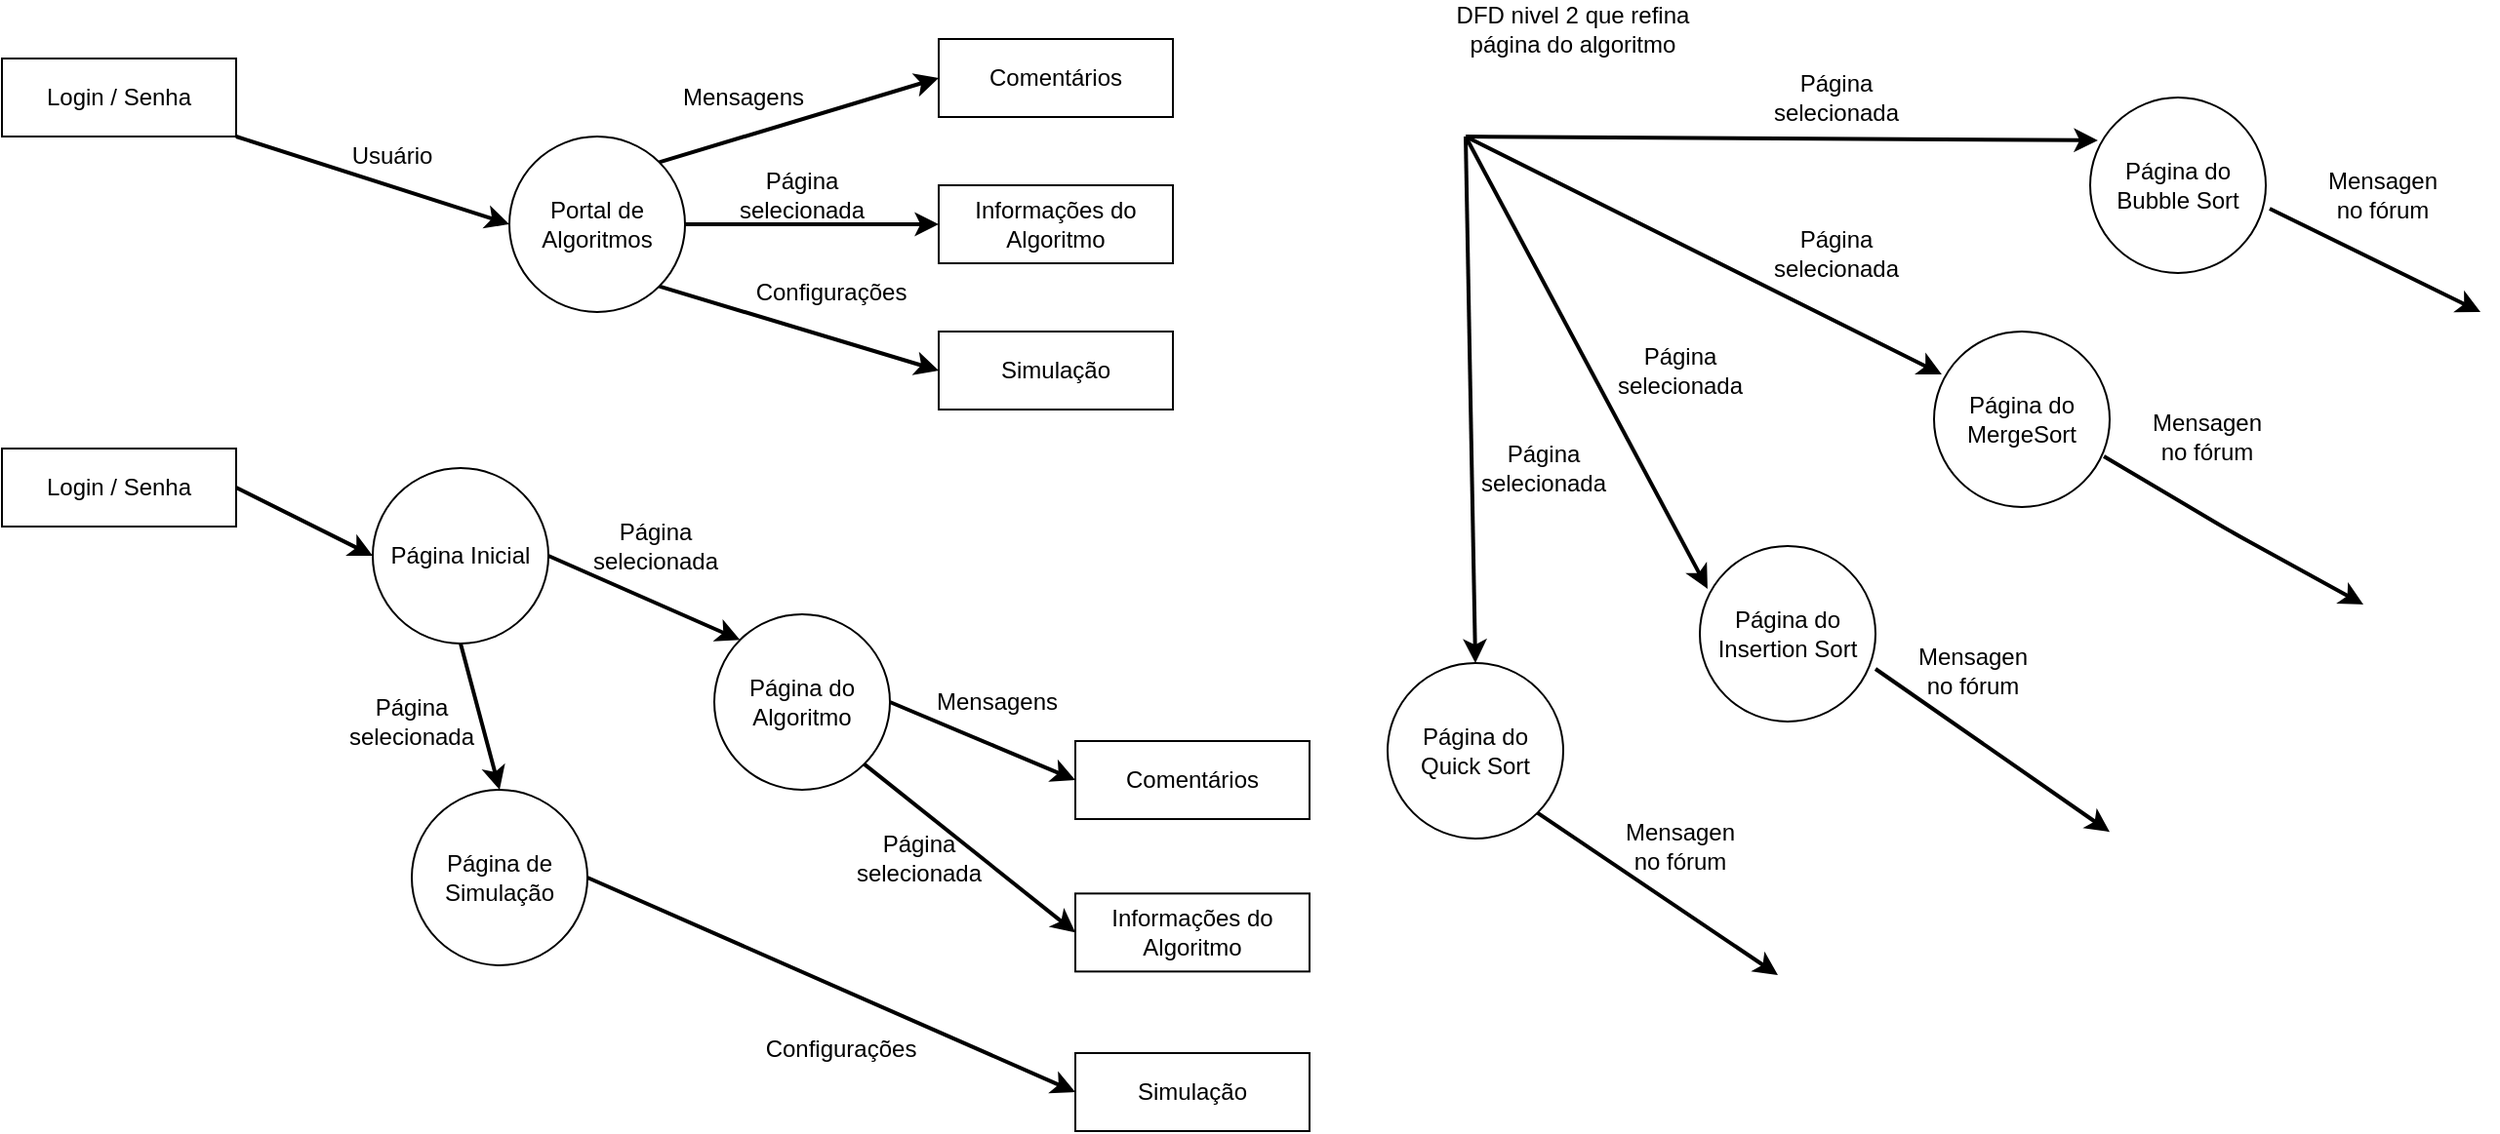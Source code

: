 <mxfile version="12.8.8" type="device"><diagram name="Page-1" id="ad52d381-51e7-2e0d-a935-2d0ddd2fd229"><mxGraphModel dx="1357" dy="805" grid="1" gridSize="10" guides="1" tooltips="1" connect="1" arrows="1" fold="1" page="1" pageScale="1" pageWidth="1100" pageHeight="850" background="#ffffff" math="0" shadow="0"><root><mxCell id="0"/><mxCell id="1" parent="0"/><mxCell id="ruWXJuQPLfbTWaZkBYFi-1" value="&lt;div&gt;Portal de&lt;/div&gt;&lt;div&gt;Algoritmos&lt;br&gt;&lt;/div&gt;" style="ellipse;whiteSpace=wrap;html=1;aspect=fixed;" parent="1" vertex="1"><mxGeometry x="310" y="90" width="90" height="90" as="geometry"/></mxCell><mxCell id="ruWXJuQPLfbTWaZkBYFi-6" value="&lt;div&gt;Informações do &lt;br&gt;&lt;/div&gt;&lt;div&gt;Algoritmo&lt;br&gt;&lt;/div&gt;" style="rounded=0;whiteSpace=wrap;html=1;" parent="1" vertex="1"><mxGeometry x="530" y="115" width="120" height="40" as="geometry"/></mxCell><mxCell id="ruWXJuQPLfbTWaZkBYFi-8" value="Simulação" style="rounded=0;whiteSpace=wrap;html=1;" parent="1" vertex="1"><mxGeometry x="530" y="190" width="120" height="40" as="geometry"/></mxCell><mxCell id="ruWXJuQPLfbTWaZkBYFi-9" value="" style="endArrow=classic;html=1;targetPerimeterSpacing=0;strokeWidth=2;entryX=0;entryY=0.5;entryDx=0;entryDy=0;exitX=1;exitY=0.5;exitDx=0;exitDy=0;" parent="1" source="ruWXJuQPLfbTWaZkBYFi-1" target="ruWXJuQPLfbTWaZkBYFi-6" edge="1"><mxGeometry width="50" height="50" relative="1" as="geometry"><mxPoint x="400" y="160" as="sourcePoint"/><mxPoint x="470" y="175" as="targetPoint"/></mxGeometry></mxCell><mxCell id="ruWXJuQPLfbTWaZkBYFi-11" value="" style="endArrow=classic;html=1;targetPerimeterSpacing=0;strokeWidth=2;entryX=0;entryY=0.5;entryDx=0;entryDy=0;exitX=1;exitY=1;exitDx=0;exitDy=0;" parent="1" source="ruWXJuQPLfbTWaZkBYFi-1" target="ruWXJuQPLfbTWaZkBYFi-8" edge="1"><mxGeometry width="50" height="50" relative="1" as="geometry"><mxPoint x="420" y="155" as="sourcePoint"/><mxPoint x="500" y="200" as="targetPoint"/></mxGeometry></mxCell><mxCell id="qGYnwvaKM_k1a1JsOQZ5-1" value="Comentários" style="rounded=0;whiteSpace=wrap;html=1;" vertex="1" parent="1"><mxGeometry x="530" y="40" width="120" height="40" as="geometry"/></mxCell><mxCell id="qGYnwvaKM_k1a1JsOQZ5-2" value="" style="endArrow=classic;html=1;targetPerimeterSpacing=0;strokeWidth=2;entryX=0;entryY=0.5;entryDx=0;entryDy=0;exitX=1;exitY=0;exitDx=0;exitDy=0;" edge="1" parent="1" target="qGYnwvaKM_k1a1JsOQZ5-1" source="ruWXJuQPLfbTWaZkBYFi-1"><mxGeometry width="50" height="50" relative="1" as="geometry"><mxPoint x="400" y="85" as="sourcePoint"/><mxPoint x="470" y="125" as="targetPoint"/></mxGeometry></mxCell><mxCell id="qGYnwvaKM_k1a1JsOQZ5-3" value="Login / Senha" style="rounded=0;whiteSpace=wrap;html=1;" vertex="1" parent="1"><mxGeometry x="50" y="50" width="120" height="40" as="geometry"/></mxCell><mxCell id="qGYnwvaKM_k1a1JsOQZ5-5" value="" style="endArrow=classic;html=1;targetPerimeterSpacing=0;strokeWidth=2;exitX=1;exitY=1;exitDx=0;exitDy=0;entryX=0;entryY=0.5;entryDx=0;entryDy=0;" edge="1" parent="1" source="qGYnwvaKM_k1a1JsOQZ5-3" target="ruWXJuQPLfbTWaZkBYFi-1"><mxGeometry width="50" height="50" relative="1" as="geometry"><mxPoint x="250" y="110" as="sourcePoint"/><mxPoint x="320" y="145" as="targetPoint"/></mxGeometry></mxCell><mxCell id="qGYnwvaKM_k1a1JsOQZ5-6" value="&lt;div&gt;Usuário&lt;/div&gt;" style="text;html=1;strokeColor=none;fillColor=none;align=center;verticalAlign=middle;whiteSpace=wrap;rounded=0;" vertex="1" parent="1"><mxGeometry x="220" y="90" width="60" height="20" as="geometry"/></mxCell><mxCell id="qGYnwvaKM_k1a1JsOQZ5-7" value="Mensagens" style="text;html=1;strokeColor=none;fillColor=none;align=center;verticalAlign=middle;whiteSpace=wrap;rounded=0;" vertex="1" parent="1"><mxGeometry x="400" y="60" width="60" height="20" as="geometry"/></mxCell><mxCell id="qGYnwvaKM_k1a1JsOQZ5-9" value="&lt;div&gt;Página selecionada&lt;/div&gt;" style="text;html=1;strokeColor=none;fillColor=none;align=center;verticalAlign=middle;whiteSpace=wrap;rounded=0;" vertex="1" parent="1"><mxGeometry x="430" y="110" width="60" height="20" as="geometry"/></mxCell><mxCell id="qGYnwvaKM_k1a1JsOQZ5-10" value="Configurações" style="text;html=1;strokeColor=none;fillColor=none;align=center;verticalAlign=middle;whiteSpace=wrap;rounded=0;" vertex="1" parent="1"><mxGeometry x="445" y="160" width="60" height="20" as="geometry"/></mxCell><mxCell id="qGYnwvaKM_k1a1JsOQZ5-11" value="Página Inicial" style="ellipse;whiteSpace=wrap;html=1;aspect=fixed;" vertex="1" parent="1"><mxGeometry x="240" y="260" width="90" height="90" as="geometry"/></mxCell><mxCell id="qGYnwvaKM_k1a1JsOQZ5-12" value="&lt;div&gt;Login / Senha&lt;/div&gt;" style="rounded=0;whiteSpace=wrap;html=1;" vertex="1" parent="1"><mxGeometry x="50" y="250" width="120" height="40" as="geometry"/></mxCell><mxCell id="qGYnwvaKM_k1a1JsOQZ5-13" value="" style="endArrow=classic;html=1;targetPerimeterSpacing=0;strokeWidth=2;exitX=1;exitY=0.5;exitDx=0;exitDy=0;entryX=0;entryY=0.5;entryDx=0;entryDy=0;" edge="1" parent="1" source="qGYnwvaKM_k1a1JsOQZ5-12" target="qGYnwvaKM_k1a1JsOQZ5-11"><mxGeometry width="50" height="50" relative="1" as="geometry"><mxPoint x="450" y="610" as="sourcePoint"/><mxPoint x="500" y="560" as="targetPoint"/></mxGeometry></mxCell><mxCell id="qGYnwvaKM_k1a1JsOQZ5-18" value="" style="endArrow=classic;html=1;targetPerimeterSpacing=0;strokeWidth=2;exitX=1;exitY=0.5;exitDx=0;exitDy=0;entryX=0;entryY=0;entryDx=0;entryDy=0;" edge="1" parent="1" source="qGYnwvaKM_k1a1JsOQZ5-11" target="qGYnwvaKM_k1a1JsOQZ5-21"><mxGeometry width="50" height="50" relative="1" as="geometry"><mxPoint x="340" y="315" as="sourcePoint"/><mxPoint x="420" y="410" as="targetPoint"/></mxGeometry></mxCell><mxCell id="qGYnwvaKM_k1a1JsOQZ5-19" value="" style="endArrow=classic;html=1;targetPerimeterSpacing=0;strokeWidth=2;exitX=0.5;exitY=1;exitDx=0;exitDy=0;entryX=0.5;entryY=0;entryDx=0;entryDy=0;" edge="1" parent="1" source="qGYnwvaKM_k1a1JsOQZ5-11" target="qGYnwvaKM_k1a1JsOQZ5-22"><mxGeometry width="50" height="50" relative="1" as="geometry"><mxPoint x="350" y="325" as="sourcePoint"/><mxPoint x="370" y="410" as="targetPoint"/></mxGeometry></mxCell><mxCell id="qGYnwvaKM_k1a1JsOQZ5-21" value="&lt;div&gt;Página do&lt;/div&gt;&lt;div&gt;Algoritmo&lt;/div&gt;" style="ellipse;whiteSpace=wrap;html=1;aspect=fixed;" vertex="1" parent="1"><mxGeometry x="415" y="335" width="90" height="90" as="geometry"/></mxCell><mxCell id="qGYnwvaKM_k1a1JsOQZ5-22" value="&lt;div&gt;Página de &lt;br&gt;&lt;/div&gt;&lt;div&gt;Simulação&lt;/div&gt;" style="ellipse;whiteSpace=wrap;html=1;aspect=fixed;" vertex="1" parent="1"><mxGeometry x="260" y="425" width="90" height="90" as="geometry"/></mxCell><mxCell id="qGYnwvaKM_k1a1JsOQZ5-29" value="&lt;div&gt;Informações do &lt;br&gt;&lt;/div&gt;&lt;div&gt;Algoritmo&lt;br&gt;&lt;/div&gt;" style="rounded=0;whiteSpace=wrap;html=1;" vertex="1" parent="1"><mxGeometry x="600" y="478.18" width="120" height="40" as="geometry"/></mxCell><mxCell id="qGYnwvaKM_k1a1JsOQZ5-30" value="Simulação" style="rounded=0;whiteSpace=wrap;html=1;" vertex="1" parent="1"><mxGeometry x="600" y="560" width="120" height="40" as="geometry"/></mxCell><mxCell id="qGYnwvaKM_k1a1JsOQZ5-31" value="" style="endArrow=classic;html=1;targetPerimeterSpacing=0;strokeWidth=2;entryX=0;entryY=0.5;entryDx=0;entryDy=0;exitX=1;exitY=1;exitDx=0;exitDy=0;" edge="1" parent="1" target="qGYnwvaKM_k1a1JsOQZ5-29" source="qGYnwvaKM_k1a1JsOQZ5-21"><mxGeometry width="50" height="50" relative="1" as="geometry"><mxPoint x="463.18" y="523.18" as="sourcePoint"/><mxPoint x="533.18" y="563.18" as="targetPoint"/></mxGeometry></mxCell><mxCell id="qGYnwvaKM_k1a1JsOQZ5-32" value="" style="endArrow=classic;html=1;targetPerimeterSpacing=0;strokeWidth=2;entryX=0;entryY=0.5;entryDx=0;entryDy=0;exitX=1;exitY=0.5;exitDx=0;exitDy=0;" edge="1" parent="1" target="qGYnwvaKM_k1a1JsOQZ5-30" source="qGYnwvaKM_k1a1JsOQZ5-22"><mxGeometry width="50" height="50" relative="1" as="geometry"><mxPoint x="450.0" y="555.0" as="sourcePoint"/><mxPoint x="563.18" y="588.18" as="targetPoint"/></mxGeometry></mxCell><mxCell id="qGYnwvaKM_k1a1JsOQZ5-33" value="Comentários" style="rounded=0;whiteSpace=wrap;html=1;" vertex="1" parent="1"><mxGeometry x="600" y="400" width="120" height="40" as="geometry"/></mxCell><mxCell id="qGYnwvaKM_k1a1JsOQZ5-34" value="" style="endArrow=classic;html=1;targetPerimeterSpacing=0;strokeWidth=2;entryX=0;entryY=0.5;entryDx=0;entryDy=0;exitX=1;exitY=0.5;exitDx=0;exitDy=0;" edge="1" parent="1" target="qGYnwvaKM_k1a1JsOQZ5-33" source="qGYnwvaKM_k1a1JsOQZ5-21"><mxGeometry width="50" height="50" relative="1" as="geometry"><mxPoint x="501.82" y="400.0" as="sourcePoint"/><mxPoint x="533.18" y="513.18" as="targetPoint"/></mxGeometry></mxCell><mxCell id="qGYnwvaKM_k1a1JsOQZ5-35" value="Mensagens" style="text;html=1;strokeColor=none;fillColor=none;align=center;verticalAlign=middle;whiteSpace=wrap;rounded=0;" vertex="1" parent="1"><mxGeometry x="530" y="370" width="60" height="20" as="geometry"/></mxCell><mxCell id="qGYnwvaKM_k1a1JsOQZ5-36" value="&lt;div&gt;Página selecionada&lt;/div&gt;" style="text;html=1;strokeColor=none;fillColor=none;align=center;verticalAlign=middle;whiteSpace=wrap;rounded=0;" vertex="1" parent="1"><mxGeometry x="355" y="290" width="60" height="20" as="geometry"/></mxCell><mxCell id="qGYnwvaKM_k1a1JsOQZ5-37" value="&lt;div&gt;Configurações&lt;/div&gt;" style="text;html=1;strokeColor=none;fillColor=none;align=center;verticalAlign=middle;whiteSpace=wrap;rounded=0;" vertex="1" parent="1"><mxGeometry x="450.0" y="548.18" width="60" height="20" as="geometry"/></mxCell><mxCell id="qGYnwvaKM_k1a1JsOQZ5-38" value="&lt;div&gt;Página selecionada&lt;/div&gt;" style="text;html=1;strokeColor=none;fillColor=none;align=center;verticalAlign=middle;whiteSpace=wrap;rounded=0;" vertex="1" parent="1"><mxGeometry x="490" y="450" width="60" height="20" as="geometry"/></mxCell><mxCell id="qGYnwvaKM_k1a1JsOQZ5-39" value="&lt;div&gt;Página selecionada&lt;/div&gt;" style="text;html=1;strokeColor=none;fillColor=none;align=center;verticalAlign=middle;whiteSpace=wrap;rounded=0;" vertex="1" parent="1"><mxGeometry x="230" y="380" width="60" height="20" as="geometry"/></mxCell><mxCell id="qGYnwvaKM_k1a1JsOQZ5-40" value="&lt;div&gt;Página do&lt;/div&gt;&lt;div&gt;Bubble Sort&lt;/div&gt;" style="ellipse;whiteSpace=wrap;html=1;aspect=fixed;" vertex="1" parent="1"><mxGeometry x="1120" y="70" width="90" height="90" as="geometry"/></mxCell><mxCell id="qGYnwvaKM_k1a1JsOQZ5-41" value="&lt;div&gt;DFD nivel 2 que refina&lt;/div&gt;&lt;div&gt; página do algoritmo&lt;/div&gt;" style="text;html=1;strokeColor=none;fillColor=none;align=center;verticalAlign=middle;whiteSpace=wrap;rounded=0;" vertex="1" parent="1"><mxGeometry x="780" y="20" width="150" height="30" as="geometry"/></mxCell><mxCell id="qGYnwvaKM_k1a1JsOQZ5-42" value="" style="endArrow=classic;html=1;targetPerimeterSpacing=0;strokeWidth=2;entryX=0.044;entryY=0.244;entryDx=0;entryDy=0;entryPerimeter=0;" edge="1" parent="1" target="qGYnwvaKM_k1a1JsOQZ5-40"><mxGeometry width="50" height="50" relative="1" as="geometry"><mxPoint x="800" y="90" as="sourcePoint"/><mxPoint x="898.18" y="130.0" as="targetPoint"/></mxGeometry></mxCell><mxCell id="qGYnwvaKM_k1a1JsOQZ5-43" value="&lt;div&gt;Página selecionada&lt;/div&gt;" style="text;html=1;strokeColor=none;fillColor=none;align=center;verticalAlign=middle;whiteSpace=wrap;rounded=0;" vertex="1" parent="1"><mxGeometry x="960" y="60" width="60" height="20" as="geometry"/></mxCell><mxCell id="qGYnwvaKM_k1a1JsOQZ5-44" value="&lt;div&gt;Página do&lt;/div&gt;&lt;div&gt;MergeSort&lt;/div&gt;" style="ellipse;whiteSpace=wrap;html=1;aspect=fixed;" vertex="1" parent="1"><mxGeometry x="1040" y="190" width="90" height="90" as="geometry"/></mxCell><mxCell id="qGYnwvaKM_k1a1JsOQZ5-45" value="" style="endArrow=classic;html=1;targetPerimeterSpacing=0;strokeWidth=2;entryX=0.044;entryY=0.244;entryDx=0;entryDy=0;entryPerimeter=0;" edge="1" parent="1" target="qGYnwvaKM_k1a1JsOQZ5-44"><mxGeometry width="50" height="50" relative="1" as="geometry"><mxPoint x="800" y="90" as="sourcePoint"/><mxPoint x="898.18" y="235.0" as="targetPoint"/></mxGeometry></mxCell><mxCell id="qGYnwvaKM_k1a1JsOQZ5-46" value="&lt;div&gt;Página selecionada&lt;/div&gt;" style="text;html=1;strokeColor=none;fillColor=none;align=center;verticalAlign=middle;whiteSpace=wrap;rounded=0;" vertex="1" parent="1"><mxGeometry x="960" y="140" width="60" height="20" as="geometry"/></mxCell><mxCell id="qGYnwvaKM_k1a1JsOQZ5-47" value="&lt;div&gt;Página do&lt;/div&gt;&lt;div&gt;Insertion Sort&lt;/div&gt;" style="ellipse;whiteSpace=wrap;html=1;aspect=fixed;" vertex="1" parent="1"><mxGeometry x="920" y="300" width="90" height="90" as="geometry"/></mxCell><mxCell id="qGYnwvaKM_k1a1JsOQZ5-48" value="" style="endArrow=classic;html=1;targetPerimeterSpacing=0;strokeWidth=2;entryX=0.044;entryY=0.244;entryDx=0;entryDy=0;entryPerimeter=0;" edge="1" parent="1" target="qGYnwvaKM_k1a1JsOQZ5-47"><mxGeometry width="50" height="50" relative="1" as="geometry"><mxPoint x="800" y="90" as="sourcePoint"/><mxPoint x="898.18" y="340.0" as="targetPoint"/></mxGeometry></mxCell><mxCell id="qGYnwvaKM_k1a1JsOQZ5-49" value="&lt;div&gt;Página selecionada&lt;/div&gt;" style="text;html=1;strokeColor=none;fillColor=none;align=center;verticalAlign=middle;whiteSpace=wrap;rounded=0;" vertex="1" parent="1"><mxGeometry x="880" y="200" width="60" height="20" as="geometry"/></mxCell><mxCell id="qGYnwvaKM_k1a1JsOQZ5-50" value="&lt;div&gt;Página do&lt;/div&gt;&lt;div&gt;Quick Sort&lt;/div&gt;" style="ellipse;whiteSpace=wrap;html=1;aspect=fixed;" vertex="1" parent="1"><mxGeometry x="760" y="360" width="90" height="90" as="geometry"/></mxCell><mxCell id="qGYnwvaKM_k1a1JsOQZ5-51" value="" style="endArrow=classic;html=1;targetPerimeterSpacing=0;strokeWidth=2;entryX=0.5;entryY=0;entryDx=0;entryDy=0;" edge="1" parent="1" target="qGYnwvaKM_k1a1JsOQZ5-50"><mxGeometry width="50" height="50" relative="1" as="geometry"><mxPoint x="800" y="90" as="sourcePoint"/><mxPoint x="898.18" y="443.18" as="targetPoint"/></mxGeometry></mxCell><mxCell id="qGYnwvaKM_k1a1JsOQZ5-52" value="&lt;div&gt;Página selecionada&lt;/div&gt;" style="text;html=1;strokeColor=none;fillColor=none;align=center;verticalAlign=middle;whiteSpace=wrap;rounded=0;" vertex="1" parent="1"><mxGeometry x="810" y="250" width="60" height="20" as="geometry"/></mxCell><mxCell id="qGYnwvaKM_k1a1JsOQZ5-54" value="&lt;div&gt;Mensagen&lt;/div&gt;&lt;div&gt;no fórum&lt;br&gt;&lt;/div&gt;" style="text;html=1;strokeColor=none;fillColor=none;align=center;verticalAlign=middle;whiteSpace=wrap;rounded=0;" vertex="1" parent="1"><mxGeometry x="870" y="438.18" width="80" height="31.82" as="geometry"/></mxCell><mxCell id="qGYnwvaKM_k1a1JsOQZ5-55" value="&lt;div&gt;Mensagen&lt;/div&gt;&lt;div&gt;no fórum&lt;br&gt;&lt;/div&gt;" style="text;html=1;strokeColor=none;fillColor=none;align=center;verticalAlign=middle;whiteSpace=wrap;rounded=0;" vertex="1" parent="1"><mxGeometry x="1020" y="348.18" width="80" height="31.82" as="geometry"/></mxCell><mxCell id="qGYnwvaKM_k1a1JsOQZ5-56" value="&lt;div&gt;Mensagen&lt;/div&gt;&lt;div&gt;no fórum&lt;br&gt;&lt;/div&gt;" style="text;html=1;strokeColor=none;fillColor=none;align=center;verticalAlign=middle;whiteSpace=wrap;rounded=0;" vertex="1" parent="1"><mxGeometry x="1140" y="228.18" width="80" height="31.82" as="geometry"/></mxCell><mxCell id="qGYnwvaKM_k1a1JsOQZ5-57" value="&lt;div&gt;Mensagen&lt;/div&gt;&lt;div&gt;no fórum&lt;br&gt;&lt;/div&gt;" style="text;html=1;strokeColor=none;fillColor=none;align=center;verticalAlign=middle;whiteSpace=wrap;rounded=0;" vertex="1" parent="1"><mxGeometry x="1230" y="104.09" width="80" height="31.82" as="geometry"/></mxCell><mxCell id="qGYnwvaKM_k1a1JsOQZ5-59" value="" style="endArrow=classic;html=1;targetPerimeterSpacing=0;strokeWidth=2;exitX=1;exitY=1;exitDx=0;exitDy=0;" edge="1" parent="1" source="qGYnwvaKM_k1a1JsOQZ5-50"><mxGeometry width="50" height="50" relative="1" as="geometry"><mxPoint x="810" y="100" as="sourcePoint"/><mxPoint x="960" y="520" as="targetPoint"/></mxGeometry></mxCell><mxCell id="qGYnwvaKM_k1a1JsOQZ5-60" value="" style="endArrow=classic;html=1;targetPerimeterSpacing=0;strokeWidth=2;exitX=1;exitY=0.7;exitDx=0;exitDy=0;exitPerimeter=0;" edge="1" parent="1" source="qGYnwvaKM_k1a1JsOQZ5-47"><mxGeometry width="50" height="50" relative="1" as="geometry"><mxPoint x="1030" y="400" as="sourcePoint"/><mxPoint x="1130" y="446.59" as="targetPoint"/></mxGeometry></mxCell><mxCell id="qGYnwvaKM_k1a1JsOQZ5-61" value="" style="endArrow=classic;html=1;targetPerimeterSpacing=0;strokeWidth=2;exitX=0.967;exitY=0.711;exitDx=0;exitDy=0;exitPerimeter=0;" edge="1" parent="1" source="qGYnwvaKM_k1a1JsOQZ5-44"><mxGeometry width="50" height="50" relative="1" as="geometry"><mxPoint x="1130.0" y="250.0" as="sourcePoint"/><mxPoint x="1260" y="330" as="targetPoint"/><Array as="points"><mxPoint x="1193.18" y="293.18"/></Array></mxGeometry></mxCell><mxCell id="qGYnwvaKM_k1a1JsOQZ5-62" value="" style="endArrow=classic;html=1;targetPerimeterSpacing=0;strokeWidth=2;exitX=1.022;exitY=0.633;exitDx=0;exitDy=0;exitPerimeter=0;" edge="1" parent="1" source="qGYnwvaKM_k1a1JsOQZ5-40"><mxGeometry width="50" height="50" relative="1" as="geometry"><mxPoint x="866.82" y="466.82" as="sourcePoint"/><mxPoint x="1320" y="180" as="targetPoint"/></mxGeometry></mxCell></root></mxGraphModel></diagram></mxfile>